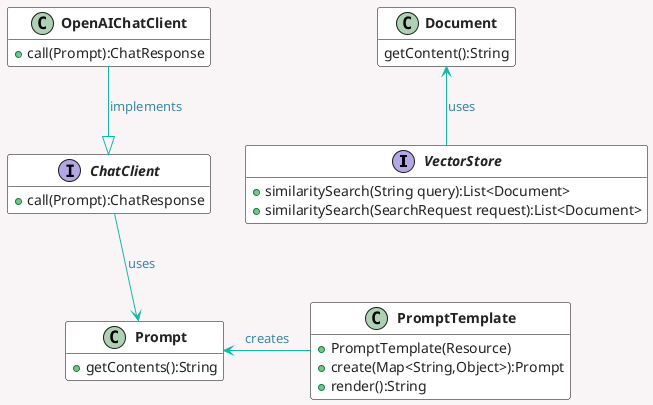 @startuml
'https://plantuml.com/class-diagram
set namespaceSeparator none
hide empty attributes
skinparam Handwritten false
skinparam ClassBorderColor black
'skinparam BackgroundColor #F0EDDE
skinparam BackgroundColor #f9f5f6
skinparam ClassAttributeFontColor #222222
skinparam ClassFontStyle bold

skinparam class {
ArrowColor #14b8a6
ArrowFontColor #3C88A3
hide empty attributes
skinparam Handwritten false
skinparam ClassBorderColor black
BackgroundColor #FFFFFF
}

interface VectorStore {
  +similaritySearch(String query):List<Document>
  +similaritySearch(SearchRequest request):List<Document>
}

interface ChatClient {
  +call(Prompt):ChatResponse
}

class OpenAIChatClient {
  +call(Prompt):ChatResponse
}
class PromptTemplate {
  +PromptTemplate(Resource)
  +create(Map<String,Object>):Prompt
  +render():String
}

class Prompt {
  +getContents():String
}
class Document {
  getContent():String
}


OpenAIChatClient -down-|> ChatClient:implements
ChatClient -down-> Prompt:uses
PromptTemplate -left-> Prompt: creates
VectorStore -up-> Document:uses
PromptTemplate -[hidden]up-> VectorStore
@enduml